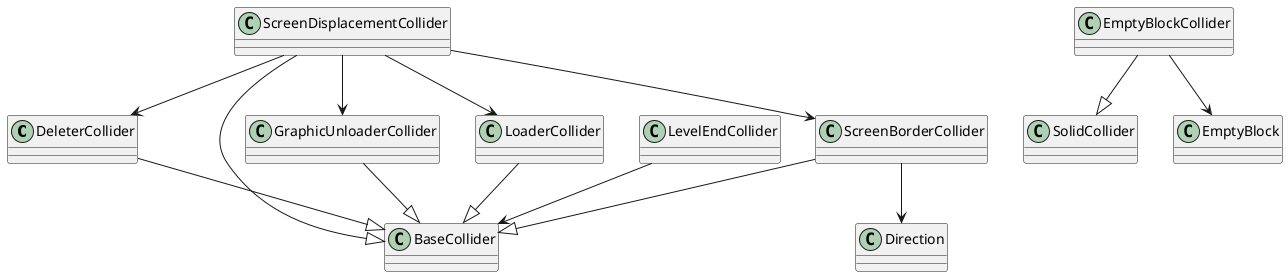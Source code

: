 @startuml Invisibles

DeleterCollider --|> BaseCollider

EmptyBlockCollider --|> SolidCollider
EmptyBlockCollider --> EmptyBlock

GraphicUnloaderCollider --|> BaseCollider

LevelEndCollider --> BaseCollider

LoaderCollider --|> BaseCollider

ScreenBorderCollider --|> BaseCollider
ScreenBorderCollider --> Direction

ScreenDisplacementCollider --|> BaseCollider
ScreenDisplacementCollider --> ScreenBorderCollider
ScreenDisplacementCollider --> LoaderCollider
ScreenDisplacementCollider --> GraphicUnloaderCollider
ScreenDisplacementCollider --> DeleterCollider

@enduml